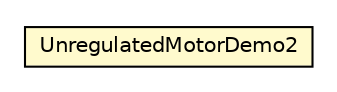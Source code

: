 #!/usr/local/bin/dot
#
# Class diagram 
# Generated by UMLGraph version R5_6 (http://www.umlgraph.org/)
#

digraph G {
	edge [fontname="Helvetica",fontsize=10,labelfontname="Helvetica",labelfontsize=10];
	node [fontname="Helvetica",fontsize=10,shape=plaintext];
	nodesep=0.25;
	ranksep=0.5;
	// examples.hardware.actuators.motors.UnregulatedMotorDemo2
	c12645 [label=<<table title="examples.hardware.actuators.motors.UnregulatedMotorDemo2" border="0" cellborder="1" cellspacing="0" cellpadding="2" port="p" bgcolor="lemonChiffon" href="./UnregulatedMotorDemo2.html">
		<tr><td><table border="0" cellspacing="0" cellpadding="1">
<tr><td align="center" balign="center"> UnregulatedMotorDemo2 </td></tr>
		</table></td></tr>
		</table>>, URL="./UnregulatedMotorDemo2.html", fontname="Helvetica", fontcolor="black", fontsize=10.0];
}

